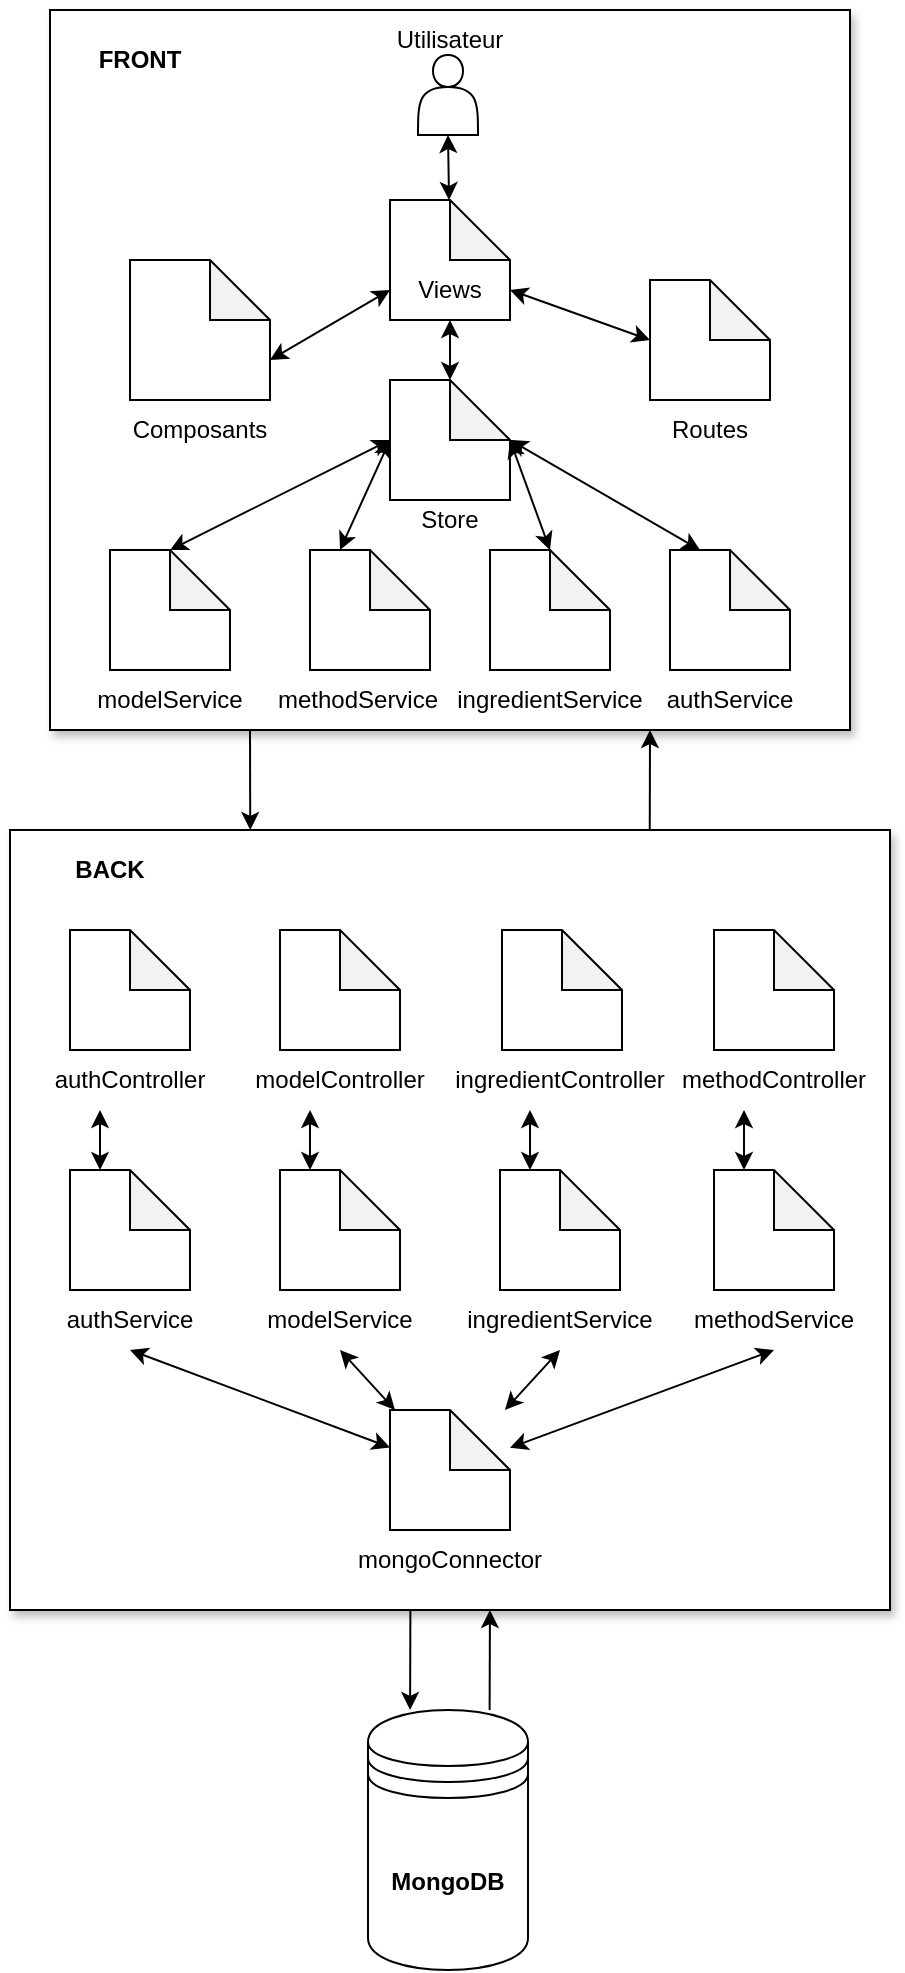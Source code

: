 <mxfile version="14.1.8" type="device"><diagram id="ywh3XqcGpf2-cSa7JC9-" name="Page-1"><mxGraphModel dx="1707" dy="987" grid="1" gridSize="10" guides="1" tooltips="1" connect="1" arrows="1" fold="1" page="1" pageScale="1" pageWidth="827" pageHeight="1169" math="0" shadow="0"><root><mxCell id="0"/><mxCell id="1" parent="0"/><mxCell id="DpmSm1QMXA2Jnpcsi0hI-1" value="" style="rounded=0;whiteSpace=wrap;html=1;shadow=1;" parent="1" vertex="1"><mxGeometry x="200" y="40" width="400" height="360" as="geometry"/></mxCell><mxCell id="DpmSm1QMXA2Jnpcsi0hI-2" value="FRONT" style="text;html=1;strokeColor=none;fillColor=none;align=center;verticalAlign=middle;whiteSpace=wrap;rounded=0;fontStyle=1" parent="1" vertex="1"><mxGeometry x="200" y="40" width="90" height="50" as="geometry"/></mxCell><mxCell id="DpmSm1QMXA2Jnpcsi0hI-6" value="" style="rounded=0;whiteSpace=wrap;html=1;shadow=1;" parent="1" vertex="1"><mxGeometry x="180" y="450" width="440" height="390" as="geometry"/></mxCell><mxCell id="DpmSm1QMXA2Jnpcsi0hI-7" value="BACK" style="text;html=1;strokeColor=none;fillColor=none;align=center;verticalAlign=middle;whiteSpace=wrap;rounded=0;fontStyle=1" parent="1" vertex="1"><mxGeometry x="180" y="450" width="100" height="40" as="geometry"/></mxCell><mxCell id="DpmSm1QMXA2Jnpcsi0hI-8" value="" style="shape=note;whiteSpace=wrap;html=1;backgroundOutline=1;darkOpacity=0.05;" parent="1" vertex="1"><mxGeometry x="370" y="225" width="60" height="60" as="geometry"/></mxCell><mxCell id="DpmSm1QMXA2Jnpcsi0hI-9" value="Store" style="text;html=1;strokeColor=none;fillColor=none;align=center;verticalAlign=middle;whiteSpace=wrap;rounded=0;" parent="1" vertex="1"><mxGeometry x="370" y="280" width="60" height="30" as="geometry"/></mxCell><mxCell id="DpmSm1QMXA2Jnpcsi0hI-10" value="" style="shape=note;whiteSpace=wrap;html=1;backgroundOutline=1;darkOpacity=0.05;" parent="1" vertex="1"><mxGeometry x="500" y="175" width="60" height="60" as="geometry"/></mxCell><mxCell id="DpmSm1QMXA2Jnpcsi0hI-11" value="Routes" style="text;html=1;strokeColor=none;fillColor=none;align=center;verticalAlign=middle;whiteSpace=wrap;rounded=0;" parent="1" vertex="1"><mxGeometry x="500" y="235" width="60" height="30" as="geometry"/></mxCell><mxCell id="DpmSm1QMXA2Jnpcsi0hI-12" value="" style="shape=note;whiteSpace=wrap;html=1;backgroundOutline=1;darkOpacity=0.05;" parent="1" vertex="1"><mxGeometry x="370" y="135" width="60" height="60" as="geometry"/></mxCell><mxCell id="DpmSm1QMXA2Jnpcsi0hI-13" value="Views" style="text;html=1;strokeColor=none;fillColor=none;align=center;verticalAlign=middle;whiteSpace=wrap;rounded=0;" parent="1" vertex="1"><mxGeometry x="370" y="165" width="60" height="30" as="geometry"/></mxCell><mxCell id="DpmSm1QMXA2Jnpcsi0hI-14" value="" style="shape=note;whiteSpace=wrap;html=1;backgroundOutline=1;darkOpacity=0.05;" parent="1" vertex="1"><mxGeometry x="240" y="165" width="70" height="70" as="geometry"/></mxCell><mxCell id="DpmSm1QMXA2Jnpcsi0hI-15" value="Composants" style="text;html=1;strokeColor=none;fillColor=none;align=center;verticalAlign=middle;whiteSpace=wrap;rounded=0;" parent="1" vertex="1"><mxGeometry x="245" y="235" width="60" height="30" as="geometry"/></mxCell><mxCell id="DpmSm1QMXA2Jnpcsi0hI-18" value="" style="endArrow=classic;startArrow=classic;html=1;rounded=0;entryX=0;entryY=0.5;entryDx=0;entryDy=0;exitX=1;exitY=0.5;exitDx=0;exitDy=0;entryPerimeter=0;" parent="1" source="DpmSm1QMXA2Jnpcsi0hI-13" target="DpmSm1QMXA2Jnpcsi0hI-10" edge="1"><mxGeometry width="50" height="50" relative="1" as="geometry"><mxPoint x="390" y="345" as="sourcePoint"/><mxPoint x="440" y="295" as="targetPoint"/></mxGeometry></mxCell><mxCell id="DpmSm1QMXA2Jnpcsi0hI-19" value="" style="endArrow=classic;startArrow=classic;html=1;rounded=0;entryX=0;entryY=0;entryDx=70;entryDy=50;exitX=0;exitY=0.5;exitDx=0;exitDy=0;entryPerimeter=0;" parent="1" source="DpmSm1QMXA2Jnpcsi0hI-13" target="DpmSm1QMXA2Jnpcsi0hI-14" edge="1"><mxGeometry width="50" height="50" relative="1" as="geometry"><mxPoint x="440" y="190" as="sourcePoint"/><mxPoint x="510" y="230" as="targetPoint"/></mxGeometry></mxCell><mxCell id="DpmSm1QMXA2Jnpcsi0hI-20" value="" style="endArrow=classic;startArrow=classic;html=1;rounded=0;entryX=0;entryY=0;entryDx=30;entryDy=0;exitX=0.5;exitY=1;exitDx=0;exitDy=0;entryPerimeter=0;" parent="1" source="DpmSm1QMXA2Jnpcsi0hI-13" target="DpmSm1QMXA2Jnpcsi0hI-8" edge="1"><mxGeometry width="50" height="50" relative="1" as="geometry"><mxPoint x="450" y="200" as="sourcePoint"/><mxPoint x="520" y="240" as="targetPoint"/></mxGeometry></mxCell><mxCell id="DpmSm1QMXA2Jnpcsi0hI-22" value="" style="shape=actor;whiteSpace=wrap;html=1;" parent="1" vertex="1"><mxGeometry x="384" y="62.5" width="30" height="40" as="geometry"/></mxCell><mxCell id="DpmSm1QMXA2Jnpcsi0hI-23" value="Utilisateur" style="text;html=1;strokeColor=none;fillColor=none;align=center;verticalAlign=middle;whiteSpace=wrap;rounded=0;" parent="1" vertex="1"><mxGeometry x="370" y="40" width="60" height="30" as="geometry"/></mxCell><mxCell id="DpmSm1QMXA2Jnpcsi0hI-24" value="" style="endArrow=classic;startArrow=classic;html=1;rounded=0;exitX=0.5;exitY=1;exitDx=0;exitDy=0;" parent="1" source="DpmSm1QMXA2Jnpcsi0hI-22" target="DpmSm1QMXA2Jnpcsi0hI-12" edge="1"><mxGeometry width="50" height="50" relative="1" as="geometry"><mxPoint x="390" y="195" as="sourcePoint"/><mxPoint x="440" y="145" as="targetPoint"/></mxGeometry></mxCell><mxCell id="DpmSm1QMXA2Jnpcsi0hI-26" value="" style="shape=note;whiteSpace=wrap;html=1;backgroundOutline=1;darkOpacity=0.05;" parent="1" vertex="1"><mxGeometry x="230" y="310" width="60" height="60" as="geometry"/></mxCell><mxCell id="DpmSm1QMXA2Jnpcsi0hI-27" value="modelService" style="text;html=1;strokeColor=none;fillColor=none;align=center;verticalAlign=middle;whiteSpace=wrap;rounded=0;" parent="1" vertex="1"><mxGeometry x="230" y="370" width="60" height="30" as="geometry"/></mxCell><mxCell id="DpmSm1QMXA2Jnpcsi0hI-28" value="" style="shape=note;whiteSpace=wrap;html=1;backgroundOutline=1;darkOpacity=0.05;" parent="1" vertex="1"><mxGeometry x="330" y="310" width="60" height="60" as="geometry"/></mxCell><mxCell id="DpmSm1QMXA2Jnpcsi0hI-29" value="methodService" style="text;html=1;strokeColor=none;fillColor=none;align=center;verticalAlign=middle;whiteSpace=wrap;rounded=0;" parent="1" vertex="1"><mxGeometry x="324" y="370" width="60" height="30" as="geometry"/></mxCell><mxCell id="DpmSm1QMXA2Jnpcsi0hI-30" value="" style="shape=note;whiteSpace=wrap;html=1;backgroundOutline=1;darkOpacity=0.05;" parent="1" vertex="1"><mxGeometry x="420" y="310" width="60" height="60" as="geometry"/></mxCell><mxCell id="DpmSm1QMXA2Jnpcsi0hI-31" value="ingredientService" style="text;html=1;strokeColor=none;fillColor=none;align=center;verticalAlign=middle;whiteSpace=wrap;rounded=0;" parent="1" vertex="1"><mxGeometry x="420" y="370" width="60" height="30" as="geometry"/></mxCell><mxCell id="DpmSm1QMXA2Jnpcsi0hI-32" value="" style="shape=note;whiteSpace=wrap;html=1;backgroundOutline=1;darkOpacity=0.05;" parent="1" vertex="1"><mxGeometry x="510" y="310" width="60" height="60" as="geometry"/></mxCell><mxCell id="DpmSm1QMXA2Jnpcsi0hI-33" value="authService" style="text;html=1;strokeColor=none;fillColor=none;align=center;verticalAlign=middle;whiteSpace=wrap;rounded=0;" parent="1" vertex="1"><mxGeometry x="510" y="370" width="60" height="30" as="geometry"/></mxCell><mxCell id="DpmSm1QMXA2Jnpcsi0hI-34" value="" style="endArrow=classic;startArrow=classic;html=1;rounded=0;entryX=0;entryY=0.5;entryDx=0;entryDy=0;entryPerimeter=0;exitX=0;exitY=0;exitDx=30;exitDy=0;exitPerimeter=0;" parent="1" source="DpmSm1QMXA2Jnpcsi0hI-26" target="DpmSm1QMXA2Jnpcsi0hI-8" edge="1"><mxGeometry width="50" height="50" relative="1" as="geometry"><mxPoint x="430" y="430" as="sourcePoint"/><mxPoint x="480" y="380" as="targetPoint"/></mxGeometry></mxCell><mxCell id="DpmSm1QMXA2Jnpcsi0hI-35" value="" style="endArrow=classic;startArrow=classic;html=1;rounded=0;exitX=0;exitY=0;exitDx=15;exitDy=0;exitPerimeter=0;entryX=0;entryY=0.5;entryDx=0;entryDy=0;entryPerimeter=0;" parent="1" source="DpmSm1QMXA2Jnpcsi0hI-28" target="DpmSm1QMXA2Jnpcsi0hI-8" edge="1"><mxGeometry width="50" height="50" relative="1" as="geometry"><mxPoint x="270" y="320" as="sourcePoint"/><mxPoint x="380" y="265" as="targetPoint"/></mxGeometry></mxCell><mxCell id="DpmSm1QMXA2Jnpcsi0hI-36" value="" style="endArrow=classic;startArrow=classic;html=1;rounded=0;entryX=0;entryY=0;entryDx=60;entryDy=30;entryPerimeter=0;exitX=0;exitY=0;exitDx=30;exitDy=0;exitPerimeter=0;" parent="1" source="DpmSm1QMXA2Jnpcsi0hI-30" target="DpmSm1QMXA2Jnpcsi0hI-8" edge="1"><mxGeometry width="50" height="50" relative="1" as="geometry"><mxPoint x="280" y="330" as="sourcePoint"/><mxPoint x="390" y="275" as="targetPoint"/></mxGeometry></mxCell><mxCell id="DpmSm1QMXA2Jnpcsi0hI-37" value="" style="endArrow=classic;startArrow=classic;html=1;rounded=0;entryX=0;entryY=0;entryDx=60;entryDy=30;entryPerimeter=0;exitX=0;exitY=0;exitDx=15;exitDy=0;exitPerimeter=0;" parent="1" source="DpmSm1QMXA2Jnpcsi0hI-32" target="DpmSm1QMXA2Jnpcsi0hI-8" edge="1"><mxGeometry width="50" height="50" relative="1" as="geometry"><mxPoint x="290" y="340" as="sourcePoint"/><mxPoint x="400" y="285" as="targetPoint"/></mxGeometry></mxCell><mxCell id="DpmSm1QMXA2Jnpcsi0hI-38" value="" style="endArrow=classic;html=1;rounded=0;exitX=0.727;exitY=0;exitDx=0;exitDy=0;entryX=0.75;entryY=1;entryDx=0;entryDy=0;exitPerimeter=0;" parent="1" source="DpmSm1QMXA2Jnpcsi0hI-6" target="DpmSm1QMXA2Jnpcsi0hI-1" edge="1"><mxGeometry width="50" height="50" relative="1" as="geometry"><mxPoint x="500" y="440" as="sourcePoint"/><mxPoint x="480" y="410" as="targetPoint"/></mxGeometry></mxCell><mxCell id="DpmSm1QMXA2Jnpcsi0hI-39" value="" style="endArrow=classic;html=1;rounded=0;exitX=0.25;exitY=1;exitDx=0;exitDy=0;entryX=0.273;entryY=0;entryDx=0;entryDy=0;entryPerimeter=0;" parent="1" source="DpmSm1QMXA2Jnpcsi0hI-1" target="DpmSm1QMXA2Jnpcsi0hI-6" edge="1"><mxGeometry width="50" height="50" relative="1" as="geometry"><mxPoint x="510" y="450" as="sourcePoint"/><mxPoint x="300" y="440" as="targetPoint"/></mxGeometry></mxCell><mxCell id="X6qSLI-vhMN0_vkvxyMh-1" value="" style="shape=note;whiteSpace=wrap;html=1;backgroundOutline=1;darkOpacity=0.05;" vertex="1" parent="1"><mxGeometry x="315" y="500" width="60" height="60" as="geometry"/></mxCell><mxCell id="X6qSLI-vhMN0_vkvxyMh-2" value="" style="shape=note;whiteSpace=wrap;html=1;backgroundOutline=1;darkOpacity=0.05;" vertex="1" parent="1"><mxGeometry x="210" y="620" width="60" height="60" as="geometry"/></mxCell><mxCell id="X6qSLI-vhMN0_vkvxyMh-21" style="edgeStyle=orthogonalEdgeStyle;rounded=0;orthogonalLoop=1;jettySize=auto;html=1;exitX=0.25;exitY=1;exitDx=0;exitDy=0;entryX=0;entryY=0;entryDx=15;entryDy=0;entryPerimeter=0;startArrow=classic;startFill=1;" edge="1" parent="1" source="X6qSLI-vhMN0_vkvxyMh-4" target="X6qSLI-vhMN0_vkvxyMh-11"><mxGeometry relative="1" as="geometry"/></mxCell><mxCell id="X6qSLI-vhMN0_vkvxyMh-4" value="modelController" style="text;html=1;strokeColor=none;fillColor=none;align=center;verticalAlign=middle;whiteSpace=wrap;rounded=0;" vertex="1" parent="1"><mxGeometry x="315" y="560" width="60" height="30" as="geometry"/></mxCell><mxCell id="X6qSLI-vhMN0_vkvxyMh-5" value="" style="shape=note;whiteSpace=wrap;html=1;backgroundOutline=1;darkOpacity=0.05;" vertex="1" parent="1"><mxGeometry x="210" y="500" width="60" height="60" as="geometry"/></mxCell><mxCell id="X6qSLI-vhMN0_vkvxyMh-20" style="edgeStyle=orthogonalEdgeStyle;rounded=0;orthogonalLoop=1;jettySize=auto;html=1;exitX=0.25;exitY=1;exitDx=0;exitDy=0;entryX=0;entryY=0;entryDx=15;entryDy=0;entryPerimeter=0;startArrow=classic;startFill=1;" edge="1" parent="1" source="X6qSLI-vhMN0_vkvxyMh-6" target="X6qSLI-vhMN0_vkvxyMh-2"><mxGeometry relative="1" as="geometry"/></mxCell><mxCell id="X6qSLI-vhMN0_vkvxyMh-6" value="authController" style="text;html=1;strokeColor=none;fillColor=none;align=center;verticalAlign=middle;whiteSpace=wrap;rounded=0;" vertex="1" parent="1"><mxGeometry x="210" y="560" width="60" height="30" as="geometry"/></mxCell><mxCell id="X6qSLI-vhMN0_vkvxyMh-7" value="" style="shape=note;whiteSpace=wrap;html=1;backgroundOutline=1;darkOpacity=0.05;" vertex="1" parent="1"><mxGeometry x="426" y="500" width="60" height="60" as="geometry"/></mxCell><mxCell id="X6qSLI-vhMN0_vkvxyMh-8" value="ingredientController" style="text;html=1;strokeColor=none;fillColor=none;align=center;verticalAlign=middle;whiteSpace=wrap;rounded=0;" vertex="1" parent="1"><mxGeometry x="425" y="560" width="60" height="30" as="geometry"/></mxCell><mxCell id="X6qSLI-vhMN0_vkvxyMh-9" value="" style="shape=note;whiteSpace=wrap;html=1;backgroundOutline=1;darkOpacity=0.05;" vertex="1" parent="1"><mxGeometry x="532" y="500" width="60" height="60" as="geometry"/></mxCell><mxCell id="X6qSLI-vhMN0_vkvxyMh-10" value="methodController" style="text;html=1;strokeColor=none;fillColor=none;align=center;verticalAlign=middle;whiteSpace=wrap;rounded=0;" vertex="1" parent="1"><mxGeometry x="532" y="560" width="60" height="30" as="geometry"/></mxCell><mxCell id="X6qSLI-vhMN0_vkvxyMh-11" value="" style="shape=note;whiteSpace=wrap;html=1;backgroundOutline=1;darkOpacity=0.05;" vertex="1" parent="1"><mxGeometry x="315" y="620" width="60" height="60" as="geometry"/></mxCell><mxCell id="X6qSLI-vhMN0_vkvxyMh-26" style="edgeStyle=orthogonalEdgeStyle;rounded=0;orthogonalLoop=1;jettySize=auto;html=1;exitX=0;exitY=0;exitDx=15;exitDy=0;exitPerimeter=0;entryX=0.25;entryY=1;entryDx=0;entryDy=0;startArrow=classic;startFill=1;" edge="1" parent="1" source="X6qSLI-vhMN0_vkvxyMh-12" target="X6qSLI-vhMN0_vkvxyMh-8"><mxGeometry relative="1" as="geometry"/></mxCell><mxCell id="X6qSLI-vhMN0_vkvxyMh-12" value="" style="shape=note;whiteSpace=wrap;html=1;backgroundOutline=1;darkOpacity=0.05;" vertex="1" parent="1"><mxGeometry x="425" y="620" width="60" height="60" as="geometry"/></mxCell><mxCell id="X6qSLI-vhMN0_vkvxyMh-24" style="edgeStyle=orthogonalEdgeStyle;rounded=0;orthogonalLoop=1;jettySize=auto;html=1;exitX=0;exitY=0;exitDx=15;exitDy=0;exitPerimeter=0;entryX=0.25;entryY=1;entryDx=0;entryDy=0;startArrow=classic;startFill=1;" edge="1" parent="1" source="X6qSLI-vhMN0_vkvxyMh-13" target="X6qSLI-vhMN0_vkvxyMh-10"><mxGeometry relative="1" as="geometry"/></mxCell><mxCell id="X6qSLI-vhMN0_vkvxyMh-13" value="" style="shape=note;whiteSpace=wrap;html=1;backgroundOutline=1;darkOpacity=0.05;" vertex="1" parent="1"><mxGeometry x="532" y="620" width="60" height="60" as="geometry"/></mxCell><mxCell id="X6qSLI-vhMN0_vkvxyMh-14" value="" style="shape=note;whiteSpace=wrap;html=1;backgroundOutline=1;darkOpacity=0.05;" vertex="1" parent="1"><mxGeometry x="370" y="740" width="60" height="60" as="geometry"/></mxCell><mxCell id="X6qSLI-vhMN0_vkvxyMh-15" value="mongoConnector" style="text;html=1;strokeColor=none;fillColor=none;align=center;verticalAlign=middle;whiteSpace=wrap;rounded=0;" vertex="1" parent="1"><mxGeometry x="370" y="800" width="60" height="30" as="geometry"/></mxCell><mxCell id="X6qSLI-vhMN0_vkvxyMh-28" style="rounded=0;orthogonalLoop=1;jettySize=auto;html=1;exitX=0.5;exitY=1;exitDx=0;exitDy=0;startArrow=classic;startFill=1;" edge="1" parent="1" source="X6qSLI-vhMN0_vkvxyMh-16" target="X6qSLI-vhMN0_vkvxyMh-14"><mxGeometry relative="1" as="geometry"/></mxCell><mxCell id="X6qSLI-vhMN0_vkvxyMh-16" value="authService" style="text;html=1;strokeColor=none;fillColor=none;align=center;verticalAlign=middle;whiteSpace=wrap;rounded=0;" vertex="1" parent="1"><mxGeometry x="210" y="680" width="60" height="30" as="geometry"/></mxCell><mxCell id="X6qSLI-vhMN0_vkvxyMh-30" style="edgeStyle=none;rounded=0;orthogonalLoop=1;jettySize=auto;html=1;exitX=0.5;exitY=1;exitDx=0;exitDy=0;startArrow=classic;startFill=1;" edge="1" parent="1" source="X6qSLI-vhMN0_vkvxyMh-17" target="X6qSLI-vhMN0_vkvxyMh-14"><mxGeometry relative="1" as="geometry"/></mxCell><mxCell id="X6qSLI-vhMN0_vkvxyMh-17" value="modelService" style="text;html=1;strokeColor=none;fillColor=none;align=center;verticalAlign=middle;whiteSpace=wrap;rounded=0;" vertex="1" parent="1"><mxGeometry x="315" y="680" width="60" height="30" as="geometry"/></mxCell><mxCell id="X6qSLI-vhMN0_vkvxyMh-31" style="edgeStyle=none;rounded=0;orthogonalLoop=1;jettySize=auto;html=1;exitX=0.5;exitY=1;exitDx=0;exitDy=0;startArrow=classic;startFill=1;" edge="1" parent="1" source="X6qSLI-vhMN0_vkvxyMh-18" target="X6qSLI-vhMN0_vkvxyMh-14"><mxGeometry relative="1" as="geometry"/></mxCell><mxCell id="X6qSLI-vhMN0_vkvxyMh-18" value="ingredientService" style="text;html=1;strokeColor=none;fillColor=none;align=center;verticalAlign=middle;whiteSpace=wrap;rounded=0;" vertex="1" parent="1"><mxGeometry x="425" y="680" width="60" height="30" as="geometry"/></mxCell><mxCell id="X6qSLI-vhMN0_vkvxyMh-29" style="edgeStyle=none;rounded=0;orthogonalLoop=1;jettySize=auto;html=1;exitX=0.5;exitY=1;exitDx=0;exitDy=0;startArrow=classic;startFill=1;" edge="1" parent="1" source="X6qSLI-vhMN0_vkvxyMh-19" target="X6qSLI-vhMN0_vkvxyMh-14"><mxGeometry relative="1" as="geometry"/></mxCell><mxCell id="X6qSLI-vhMN0_vkvxyMh-19" value="methodService" style="text;html=1;strokeColor=none;fillColor=none;align=center;verticalAlign=middle;whiteSpace=wrap;rounded=0;" vertex="1" parent="1"><mxGeometry x="532" y="680" width="60" height="30" as="geometry"/></mxCell><mxCell id="X6qSLI-vhMN0_vkvxyMh-32" value="MongoDB" style="shape=datastore;whiteSpace=wrap;html=1;fontFamily=Helvetica;fontSize=12;fontColor=#000000;align=center;strokeColor=#000000;fillColor=#ffffff;fontStyle=1" vertex="1" parent="1"><mxGeometry x="359" y="890" width="80" height="130" as="geometry"/></mxCell><mxCell id="X6qSLI-vhMN0_vkvxyMh-33" value="" style="endArrow=classic;html=1;entryX=0.263;entryY=0;entryDx=0;entryDy=0;entryPerimeter=0;exitX=0.455;exitY=1;exitDx=0;exitDy=0;exitPerimeter=0;" edge="1" parent="1" source="DpmSm1QMXA2Jnpcsi0hI-6" target="X6qSLI-vhMN0_vkvxyMh-32"><mxGeometry width="50" height="50" relative="1" as="geometry"><mxPoint x="380" y="850" as="sourcePoint"/><mxPoint x="420" y="850" as="targetPoint"/></mxGeometry></mxCell><mxCell id="X6qSLI-vhMN0_vkvxyMh-35" value="" style="endArrow=none;html=1;entryX=0.263;entryY=0;entryDx=0;entryDy=0;entryPerimeter=0;exitX=0.455;exitY=1;exitDx=0;exitDy=0;exitPerimeter=0;startArrow=classic;startFill=1;endFill=0;" edge="1" parent="1"><mxGeometry width="50" height="50" relative="1" as="geometry"><mxPoint x="419.97" y="840.0" as="sourcePoint"/><mxPoint x="419.81" y="890.0" as="targetPoint"/></mxGeometry></mxCell></root></mxGraphModel></diagram></mxfile>
